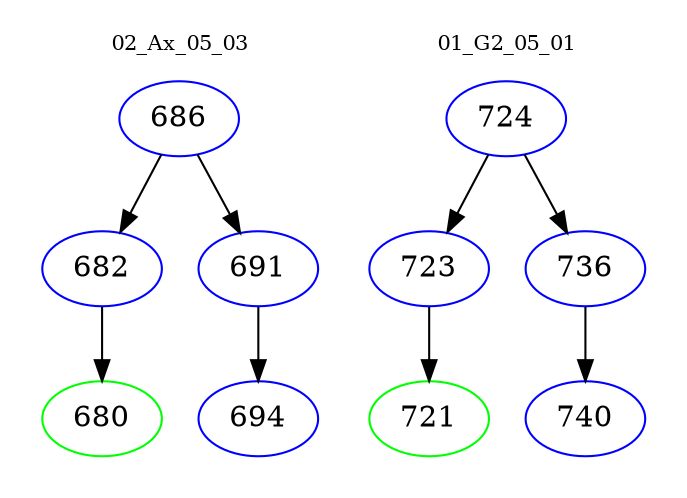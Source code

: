 digraph{
subgraph cluster_0 {
color = white
label = "02_Ax_05_03";
fontsize=10;
T0_686 [label="686", color="blue"]
T0_686 -> T0_682 [color="black"]
T0_682 [label="682", color="blue"]
T0_682 -> T0_680 [color="black"]
T0_680 [label="680", color="green"]
T0_686 -> T0_691 [color="black"]
T0_691 [label="691", color="blue"]
T0_691 -> T0_694 [color="black"]
T0_694 [label="694", color="blue"]
}
subgraph cluster_1 {
color = white
label = "01_G2_05_01";
fontsize=10;
T1_724 [label="724", color="blue"]
T1_724 -> T1_723 [color="black"]
T1_723 [label="723", color="blue"]
T1_723 -> T1_721 [color="black"]
T1_721 [label="721", color="green"]
T1_724 -> T1_736 [color="black"]
T1_736 [label="736", color="blue"]
T1_736 -> T1_740 [color="black"]
T1_740 [label="740", color="blue"]
}
}
